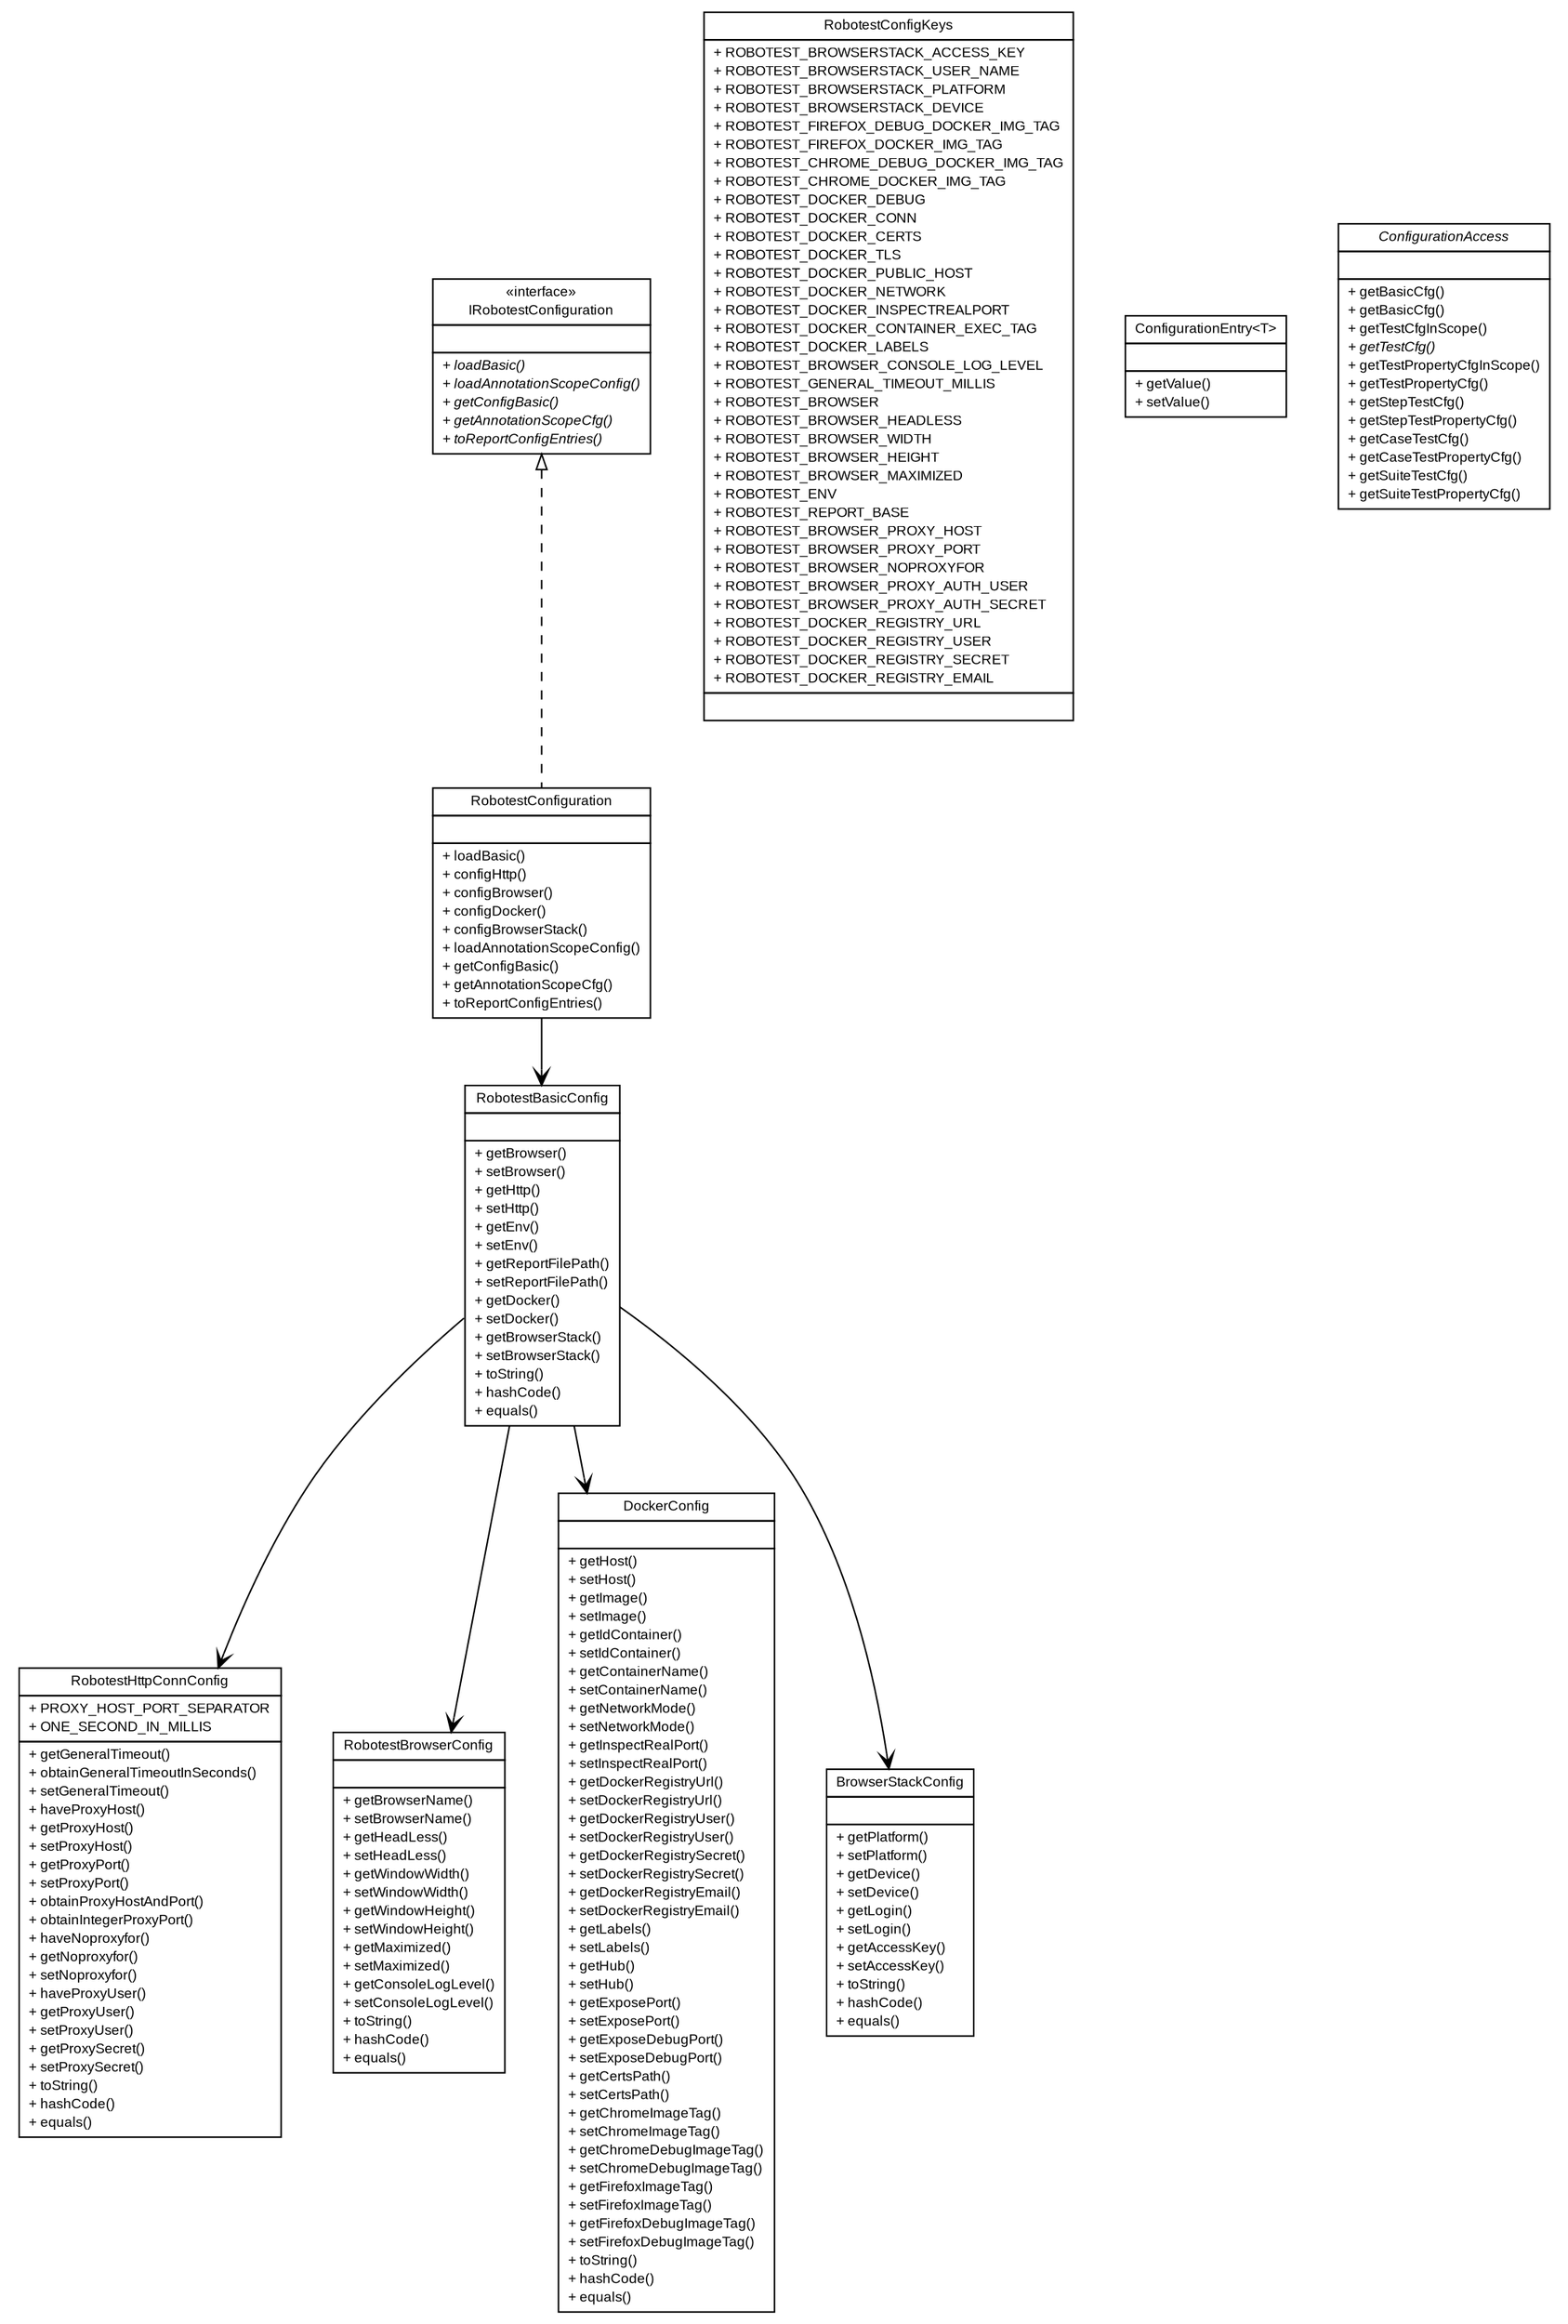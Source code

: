#!/usr/local/bin/dot
#
# Class diagram 
# Generated by UMLGraph version R5_6-24-gf6e263 (https://www.umlgraph.org/)
#

digraph G {
	edge [fontname="arial",fontsize=10,labelfontname="arial",labelfontsize=10];
	node [fontname="arial",fontsize=10,shape=plaintext];
	nodesep=0.25;
	ranksep=0.5;
	// com.castinfo.devops.robotest.config.RobotestHttpConnConfig
	c47 [label=<<table title="com.castinfo.devops.robotest.config.RobotestHttpConnConfig" border="0" cellborder="1" cellspacing="0" cellpadding="2" port="p" href="./RobotestHttpConnConfig.html">
		<tr><td><table border="0" cellspacing="0" cellpadding="1">
<tr><td align="center" balign="center"> RobotestHttpConnConfig </td></tr>
		</table></td></tr>
		<tr><td><table border="0" cellspacing="0" cellpadding="1">
<tr><td align="left" balign="left"> + PROXY_HOST_PORT_SEPARATOR </td></tr>
<tr><td align="left" balign="left"> + ONE_SECOND_IN_MILLIS </td></tr>
		</table></td></tr>
		<tr><td><table border="0" cellspacing="0" cellpadding="1">
<tr><td align="left" balign="left"> + getGeneralTimeout() </td></tr>
<tr><td align="left" balign="left"> + obtainGeneralTimeoutInSeconds() </td></tr>
<tr><td align="left" balign="left"> + setGeneralTimeout() </td></tr>
<tr><td align="left" balign="left"> + haveProxyHost() </td></tr>
<tr><td align="left" balign="left"> + getProxyHost() </td></tr>
<tr><td align="left" balign="left"> + setProxyHost() </td></tr>
<tr><td align="left" balign="left"> + getProxyPort() </td></tr>
<tr><td align="left" balign="left"> + setProxyPort() </td></tr>
<tr><td align="left" balign="left"> + obtainProxyHostAndPort() </td></tr>
<tr><td align="left" balign="left"> + obtainIntegerProxyPort() </td></tr>
<tr><td align="left" balign="left"> + haveNoproxyfor() </td></tr>
<tr><td align="left" balign="left"> + getNoproxyfor() </td></tr>
<tr><td align="left" balign="left"> + setNoproxyfor() </td></tr>
<tr><td align="left" balign="left"> + haveProxyUser() </td></tr>
<tr><td align="left" balign="left"> + getProxyUser() </td></tr>
<tr><td align="left" balign="left"> + setProxyUser() </td></tr>
<tr><td align="left" balign="left"> + getProxySecret() </td></tr>
<tr><td align="left" balign="left"> + setProxySecret() </td></tr>
<tr><td align="left" balign="left"> + toString() </td></tr>
<tr><td align="left" balign="left"> + hashCode() </td></tr>
<tr><td align="left" balign="left"> + equals() </td></tr>
		</table></td></tr>
		</table>>, URL="./RobotestHttpConnConfig.html", fontname="arial", fontcolor="black", fontsize=9.0];
	// com.castinfo.devops.robotest.config.RobotestConfiguration
	c48 [label=<<table title="com.castinfo.devops.robotest.config.RobotestConfiguration" border="0" cellborder="1" cellspacing="0" cellpadding="2" port="p" href="./RobotestConfiguration.html">
		<tr><td><table border="0" cellspacing="0" cellpadding="1">
<tr><td align="center" balign="center"> RobotestConfiguration </td></tr>
		</table></td></tr>
		<tr><td><table border="0" cellspacing="0" cellpadding="1">
<tr><td align="left" balign="left">  </td></tr>
		</table></td></tr>
		<tr><td><table border="0" cellspacing="0" cellpadding="1">
<tr><td align="left" balign="left"> + loadBasic() </td></tr>
<tr><td align="left" balign="left"> + configHttp() </td></tr>
<tr><td align="left" balign="left"> + configBrowser() </td></tr>
<tr><td align="left" balign="left"> + configDocker() </td></tr>
<tr><td align="left" balign="left"> + configBrowserStack() </td></tr>
<tr><td align="left" balign="left"> + loadAnnotationScopeConfig() </td></tr>
<tr><td align="left" balign="left"> + getConfigBasic() </td></tr>
<tr><td align="left" balign="left"> + getAnnotationScopeCfg() </td></tr>
<tr><td align="left" balign="left"> + toReportConfigEntries() </td></tr>
		</table></td></tr>
		</table>>, URL="./RobotestConfiguration.html", fontname="arial", fontcolor="black", fontsize=9.0];
	// com.castinfo.devops.robotest.config.RobotestConfigKeys
	c49 [label=<<table title="com.castinfo.devops.robotest.config.RobotestConfigKeys" border="0" cellborder="1" cellspacing="0" cellpadding="2" port="p" href="./RobotestConfigKeys.html">
		<tr><td><table border="0" cellspacing="0" cellpadding="1">
<tr><td align="center" balign="center"> RobotestConfigKeys </td></tr>
		</table></td></tr>
		<tr><td><table border="0" cellspacing="0" cellpadding="1">
<tr><td align="left" balign="left"> + ROBOTEST_BROWSERSTACK_ACCESS_KEY </td></tr>
<tr><td align="left" balign="left"> + ROBOTEST_BROWSERSTACK_USER_NAME </td></tr>
<tr><td align="left" balign="left"> + ROBOTEST_BROWSERSTACK_PLATFORM </td></tr>
<tr><td align="left" balign="left"> + ROBOTEST_BROWSERSTACK_DEVICE </td></tr>
<tr><td align="left" balign="left"> + ROBOTEST_FIREFOX_DEBUG_DOCKER_IMG_TAG </td></tr>
<tr><td align="left" balign="left"> + ROBOTEST_FIREFOX_DOCKER_IMG_TAG </td></tr>
<tr><td align="left" balign="left"> + ROBOTEST_CHROME_DEBUG_DOCKER_IMG_TAG </td></tr>
<tr><td align="left" balign="left"> + ROBOTEST_CHROME_DOCKER_IMG_TAG </td></tr>
<tr><td align="left" balign="left"> + ROBOTEST_DOCKER_DEBUG </td></tr>
<tr><td align="left" balign="left"> + ROBOTEST_DOCKER_CONN </td></tr>
<tr><td align="left" balign="left"> + ROBOTEST_DOCKER_CERTS </td></tr>
<tr><td align="left" balign="left"> + ROBOTEST_DOCKER_TLS </td></tr>
<tr><td align="left" balign="left"> + ROBOTEST_DOCKER_PUBLIC_HOST </td></tr>
<tr><td align="left" balign="left"> + ROBOTEST_DOCKER_NETWORK </td></tr>
<tr><td align="left" balign="left"> + ROBOTEST_DOCKER_INSPECTREALPORT </td></tr>
<tr><td align="left" balign="left"> + ROBOTEST_DOCKER_CONTAINER_EXEC_TAG </td></tr>
<tr><td align="left" balign="left"> + ROBOTEST_DOCKER_LABELS </td></tr>
<tr><td align="left" balign="left"> + ROBOTEST_BROWSER_CONSOLE_LOG_LEVEL </td></tr>
<tr><td align="left" balign="left"> + ROBOTEST_GENERAL_TIMEOUT_MILLIS </td></tr>
<tr><td align="left" balign="left"> + ROBOTEST_BROWSER </td></tr>
<tr><td align="left" balign="left"> + ROBOTEST_BROWSER_HEADLESS </td></tr>
<tr><td align="left" balign="left"> + ROBOTEST_BROWSER_WIDTH </td></tr>
<tr><td align="left" balign="left"> + ROBOTEST_BROWSER_HEIGHT </td></tr>
<tr><td align="left" balign="left"> + ROBOTEST_BROWSER_MAXIMIZED </td></tr>
<tr><td align="left" balign="left"> + ROBOTEST_ENV </td></tr>
<tr><td align="left" balign="left"> + ROBOTEST_REPORT_BASE </td></tr>
<tr><td align="left" balign="left"> + ROBOTEST_BROWSER_PROXY_HOST </td></tr>
<tr><td align="left" balign="left"> + ROBOTEST_BROWSER_PROXY_PORT </td></tr>
<tr><td align="left" balign="left"> + ROBOTEST_BROWSER_NOPROXYFOR </td></tr>
<tr><td align="left" balign="left"> + ROBOTEST_BROWSER_PROXY_AUTH_USER </td></tr>
<tr><td align="left" balign="left"> + ROBOTEST_BROWSER_PROXY_AUTH_SECRET </td></tr>
<tr><td align="left" balign="left"> + ROBOTEST_DOCKER_REGISTRY_URL </td></tr>
<tr><td align="left" balign="left"> + ROBOTEST_DOCKER_REGISTRY_USER </td></tr>
<tr><td align="left" balign="left"> + ROBOTEST_DOCKER_REGISTRY_SECRET </td></tr>
<tr><td align="left" balign="left"> + ROBOTEST_DOCKER_REGISTRY_EMAIL </td></tr>
		</table></td></tr>
		<tr><td><table border="0" cellspacing="0" cellpadding="1">
<tr><td align="left" balign="left">  </td></tr>
		</table></td></tr>
		</table>>, URL="./RobotestConfigKeys.html", fontname="arial", fontcolor="black", fontsize=9.0];
	// com.castinfo.devops.robotest.config.RobotestBrowserConfig
	c50 [label=<<table title="com.castinfo.devops.robotest.config.RobotestBrowserConfig" border="0" cellborder="1" cellspacing="0" cellpadding="2" port="p" href="./RobotestBrowserConfig.html">
		<tr><td><table border="0" cellspacing="0" cellpadding="1">
<tr><td align="center" balign="center"> RobotestBrowserConfig </td></tr>
		</table></td></tr>
		<tr><td><table border="0" cellspacing="0" cellpadding="1">
<tr><td align="left" balign="left">  </td></tr>
		</table></td></tr>
		<tr><td><table border="0" cellspacing="0" cellpadding="1">
<tr><td align="left" balign="left"> + getBrowserName() </td></tr>
<tr><td align="left" balign="left"> + setBrowserName() </td></tr>
<tr><td align="left" balign="left"> + getHeadLess() </td></tr>
<tr><td align="left" balign="left"> + setHeadLess() </td></tr>
<tr><td align="left" balign="left"> + getWindowWidth() </td></tr>
<tr><td align="left" balign="left"> + setWindowWidth() </td></tr>
<tr><td align="left" balign="left"> + getWindowHeight() </td></tr>
<tr><td align="left" balign="left"> + setWindowHeight() </td></tr>
<tr><td align="left" balign="left"> + getMaximized() </td></tr>
<tr><td align="left" balign="left"> + setMaximized() </td></tr>
<tr><td align="left" balign="left"> + getConsoleLogLevel() </td></tr>
<tr><td align="left" balign="left"> + setConsoleLogLevel() </td></tr>
<tr><td align="left" balign="left"> + toString() </td></tr>
<tr><td align="left" balign="left"> + hashCode() </td></tr>
<tr><td align="left" balign="left"> + equals() </td></tr>
		</table></td></tr>
		</table>>, URL="./RobotestBrowserConfig.html", fontname="arial", fontcolor="black", fontsize=9.0];
	// com.castinfo.devops.robotest.config.RobotestBasicConfig
	c51 [label=<<table title="com.castinfo.devops.robotest.config.RobotestBasicConfig" border="0" cellborder="1" cellspacing="0" cellpadding="2" port="p" href="./RobotestBasicConfig.html">
		<tr><td><table border="0" cellspacing="0" cellpadding="1">
<tr><td align="center" balign="center"> RobotestBasicConfig </td></tr>
		</table></td></tr>
		<tr><td><table border="0" cellspacing="0" cellpadding="1">
<tr><td align="left" balign="left">  </td></tr>
		</table></td></tr>
		<tr><td><table border="0" cellspacing="0" cellpadding="1">
<tr><td align="left" balign="left"> + getBrowser() </td></tr>
<tr><td align="left" balign="left"> + setBrowser() </td></tr>
<tr><td align="left" balign="left"> + getHttp() </td></tr>
<tr><td align="left" balign="left"> + setHttp() </td></tr>
<tr><td align="left" balign="left"> + getEnv() </td></tr>
<tr><td align="left" balign="left"> + setEnv() </td></tr>
<tr><td align="left" balign="left"> + getReportFilePath() </td></tr>
<tr><td align="left" balign="left"> + setReportFilePath() </td></tr>
<tr><td align="left" balign="left"> + getDocker() </td></tr>
<tr><td align="left" balign="left"> + setDocker() </td></tr>
<tr><td align="left" balign="left"> + getBrowserStack() </td></tr>
<tr><td align="left" balign="left"> + setBrowserStack() </td></tr>
<tr><td align="left" balign="left"> + toString() </td></tr>
<tr><td align="left" balign="left"> + hashCode() </td></tr>
<tr><td align="left" balign="left"> + equals() </td></tr>
		</table></td></tr>
		</table>>, URL="./RobotestBasicConfig.html", fontname="arial", fontcolor="black", fontsize=9.0];
	// com.castinfo.devops.robotest.config.IRobotestConfiguration
	c52 [label=<<table title="com.castinfo.devops.robotest.config.IRobotestConfiguration" border="0" cellborder="1" cellspacing="0" cellpadding="2" port="p" href="./IRobotestConfiguration.html">
		<tr><td><table border="0" cellspacing="0" cellpadding="1">
<tr><td align="center" balign="center"> &#171;interface&#187; </td></tr>
<tr><td align="center" balign="center"> IRobotestConfiguration </td></tr>
		</table></td></tr>
		<tr><td><table border="0" cellspacing="0" cellpadding="1">
<tr><td align="left" balign="left">  </td></tr>
		</table></td></tr>
		<tr><td><table border="0" cellspacing="0" cellpadding="1">
<tr><td align="left" balign="left"><font face="arial italic" point-size="9.0"> + loadBasic() </font></td></tr>
<tr><td align="left" balign="left"><font face="arial italic" point-size="9.0"> + loadAnnotationScopeConfig() </font></td></tr>
<tr><td align="left" balign="left"><font face="arial italic" point-size="9.0"> + getConfigBasic() </font></td></tr>
<tr><td align="left" balign="left"><font face="arial italic" point-size="9.0"> + getAnnotationScopeCfg() </font></td></tr>
<tr><td align="left" balign="left"><font face="arial italic" point-size="9.0"> + toReportConfigEntries() </font></td></tr>
		</table></td></tr>
		</table>>, URL="./IRobotestConfiguration.html", fontname="arial", fontcolor="black", fontsize=9.0];
	// com.castinfo.devops.robotest.config.DockerConfig
	c53 [label=<<table title="com.castinfo.devops.robotest.config.DockerConfig" border="0" cellborder="1" cellspacing="0" cellpadding="2" port="p" href="./DockerConfig.html">
		<tr><td><table border="0" cellspacing="0" cellpadding="1">
<tr><td align="center" balign="center"> DockerConfig </td></tr>
		</table></td></tr>
		<tr><td><table border="0" cellspacing="0" cellpadding="1">
<tr><td align="left" balign="left">  </td></tr>
		</table></td></tr>
		<tr><td><table border="0" cellspacing="0" cellpadding="1">
<tr><td align="left" balign="left"> + getHost() </td></tr>
<tr><td align="left" balign="left"> + setHost() </td></tr>
<tr><td align="left" balign="left"> + getImage() </td></tr>
<tr><td align="left" balign="left"> + setImage() </td></tr>
<tr><td align="left" balign="left"> + getIdContainer() </td></tr>
<tr><td align="left" balign="left"> + setIdContainer() </td></tr>
<tr><td align="left" balign="left"> + getContainerName() </td></tr>
<tr><td align="left" balign="left"> + setContainerName() </td></tr>
<tr><td align="left" balign="left"> + getNetworkMode() </td></tr>
<tr><td align="left" balign="left"> + setNetworkMode() </td></tr>
<tr><td align="left" balign="left"> + getInspectRealPort() </td></tr>
<tr><td align="left" balign="left"> + setInspectRealPort() </td></tr>
<tr><td align="left" balign="left"> + getDockerRegistryUrl() </td></tr>
<tr><td align="left" balign="left"> + setDockerRegistryUrl() </td></tr>
<tr><td align="left" balign="left"> + getDockerRegistryUser() </td></tr>
<tr><td align="left" balign="left"> + setDockerRegistryUser() </td></tr>
<tr><td align="left" balign="left"> + getDockerRegistrySecret() </td></tr>
<tr><td align="left" balign="left"> + setDockerRegistrySecret() </td></tr>
<tr><td align="left" balign="left"> + getDockerRegistryEmail() </td></tr>
<tr><td align="left" balign="left"> + setDockerRegistryEmail() </td></tr>
<tr><td align="left" balign="left"> + getLabels() </td></tr>
<tr><td align="left" balign="left"> + setLabels() </td></tr>
<tr><td align="left" balign="left"> + getHub() </td></tr>
<tr><td align="left" balign="left"> + setHub() </td></tr>
<tr><td align="left" balign="left"> + getExposePort() </td></tr>
<tr><td align="left" balign="left"> + setExposePort() </td></tr>
<tr><td align="left" balign="left"> + getExposeDebugPort() </td></tr>
<tr><td align="left" balign="left"> + setExposeDebugPort() </td></tr>
<tr><td align="left" balign="left"> + getCertsPath() </td></tr>
<tr><td align="left" balign="left"> + setCertsPath() </td></tr>
<tr><td align="left" balign="left"> + getChromeImageTag() </td></tr>
<tr><td align="left" balign="left"> + setChromeImageTag() </td></tr>
<tr><td align="left" balign="left"> + getChromeDebugImageTag() </td></tr>
<tr><td align="left" balign="left"> + setChromeDebugImageTag() </td></tr>
<tr><td align="left" balign="left"> + getFirefoxImageTag() </td></tr>
<tr><td align="left" balign="left"> + setFirefoxImageTag() </td></tr>
<tr><td align="left" balign="left"> + getFirefoxDebugImageTag() </td></tr>
<tr><td align="left" balign="left"> + setFirefoxDebugImageTag() </td></tr>
<tr><td align="left" balign="left"> + toString() </td></tr>
<tr><td align="left" balign="left"> + hashCode() </td></tr>
<tr><td align="left" balign="left"> + equals() </td></tr>
		</table></td></tr>
		</table>>, URL="./DockerConfig.html", fontname="arial", fontcolor="black", fontsize=9.0];
	// com.castinfo.devops.robotest.config.ConfigurationEntry<T>
	c54 [label=<<table title="com.castinfo.devops.robotest.config.ConfigurationEntry" border="0" cellborder="1" cellspacing="0" cellpadding="2" port="p" href="./ConfigurationEntry.html">
		<tr><td><table border="0" cellspacing="0" cellpadding="1">
<tr><td align="center" balign="center"> ConfigurationEntry&lt;T&gt; </td></tr>
		</table></td></tr>
		<tr><td><table border="0" cellspacing="0" cellpadding="1">
<tr><td align="left" balign="left">  </td></tr>
		</table></td></tr>
		<tr><td><table border="0" cellspacing="0" cellpadding="1">
<tr><td align="left" balign="left"> + getValue() </td></tr>
<tr><td align="left" balign="left"> + setValue() </td></tr>
		</table></td></tr>
		</table>>, URL="./ConfigurationEntry.html", fontname="arial", fontcolor="black", fontsize=9.0];
	// com.castinfo.devops.robotest.config.ConfigurationAccess
	c55 [label=<<table title="com.castinfo.devops.robotest.config.ConfigurationAccess" border="0" cellborder="1" cellspacing="0" cellpadding="2" port="p" href="./ConfigurationAccess.html">
		<tr><td><table border="0" cellspacing="0" cellpadding="1">
<tr><td align="center" balign="center"><font face="arial italic"> ConfigurationAccess </font></td></tr>
		</table></td></tr>
		<tr><td><table border="0" cellspacing="0" cellpadding="1">
<tr><td align="left" balign="left">  </td></tr>
		</table></td></tr>
		<tr><td><table border="0" cellspacing="0" cellpadding="1">
<tr><td align="left" balign="left"> + getBasicCfg() </td></tr>
<tr><td align="left" balign="left"> + getBasicCfg() </td></tr>
<tr><td align="left" balign="left"> + getTestCfgInScope() </td></tr>
<tr><td align="left" balign="left"><font face="arial italic" point-size="9.0"> + getTestCfg() </font></td></tr>
<tr><td align="left" balign="left"> + getTestPropertyCfgInScope() </td></tr>
<tr><td align="left" balign="left"> + getTestPropertyCfg() </td></tr>
<tr><td align="left" balign="left"> + getStepTestCfg() </td></tr>
<tr><td align="left" balign="left"> + getStepTestPropertyCfg() </td></tr>
<tr><td align="left" balign="left"> + getCaseTestCfg() </td></tr>
<tr><td align="left" balign="left"> + getCaseTestPropertyCfg() </td></tr>
<tr><td align="left" balign="left"> + getSuiteTestCfg() </td></tr>
<tr><td align="left" balign="left"> + getSuiteTestPropertyCfg() </td></tr>
		</table></td></tr>
		</table>>, URL="./ConfigurationAccess.html", fontname="arial", fontcolor="black", fontsize=9.0];
	// com.castinfo.devops.robotest.config.BrowserStackConfig
	c56 [label=<<table title="com.castinfo.devops.robotest.config.BrowserStackConfig" border="0" cellborder="1" cellspacing="0" cellpadding="2" port="p" href="./BrowserStackConfig.html">
		<tr><td><table border="0" cellspacing="0" cellpadding="1">
<tr><td align="center" balign="center"> BrowserStackConfig </td></tr>
		</table></td></tr>
		<tr><td><table border="0" cellspacing="0" cellpadding="1">
<tr><td align="left" balign="left">  </td></tr>
		</table></td></tr>
		<tr><td><table border="0" cellspacing="0" cellpadding="1">
<tr><td align="left" balign="left"> + getPlatform() </td></tr>
<tr><td align="left" balign="left"> + setPlatform() </td></tr>
<tr><td align="left" balign="left"> + getDevice() </td></tr>
<tr><td align="left" balign="left"> + setDevice() </td></tr>
<tr><td align="left" balign="left"> + getLogin() </td></tr>
<tr><td align="left" balign="left"> + setLogin() </td></tr>
<tr><td align="left" balign="left"> + getAccessKey() </td></tr>
<tr><td align="left" balign="left"> + setAccessKey() </td></tr>
<tr><td align="left" balign="left"> + toString() </td></tr>
<tr><td align="left" balign="left"> + hashCode() </td></tr>
<tr><td align="left" balign="left"> + equals() </td></tr>
		</table></td></tr>
		</table>>, URL="./BrowserStackConfig.html", fontname="arial", fontcolor="black", fontsize=9.0];
	//com.castinfo.devops.robotest.config.RobotestConfiguration implements com.castinfo.devops.robotest.config.IRobotestConfiguration
	c52:p -> c48:p [dir=back,arrowtail=empty,style=dashed];
	// com.castinfo.devops.robotest.config.RobotestConfiguration NAVASSOC com.castinfo.devops.robotest.config.RobotestBasicConfig
	c48:p -> c51:p [taillabel="", label="", headlabel="", fontname="arial", fontcolor="black", fontsize=10.0, color="black", arrowhead=open];
	// com.castinfo.devops.robotest.config.RobotestBasicConfig NAVASSOC com.castinfo.devops.robotest.config.RobotestBrowserConfig
	c51:p -> c50:p [taillabel="", label="", headlabel="", fontname="arial", fontcolor="black", fontsize=10.0, color="black", arrowhead=open];
	// com.castinfo.devops.robotest.config.RobotestBasicConfig NAVASSOC com.castinfo.devops.robotest.config.RobotestHttpConnConfig
	c51:p -> c47:p [taillabel="", label="", headlabel="", fontname="arial", fontcolor="black", fontsize=10.0, color="black", arrowhead=open];
	// com.castinfo.devops.robotest.config.RobotestBasicConfig NAVASSOC com.castinfo.devops.robotest.config.DockerConfig
	c51:p -> c53:p [taillabel="", label="", headlabel="", fontname="arial", fontcolor="black", fontsize=10.0, color="black", arrowhead=open];
	// com.castinfo.devops.robotest.config.RobotestBasicConfig NAVASSOC com.castinfo.devops.robotest.config.BrowserStackConfig
	c51:p -> c56:p [taillabel="", label="", headlabel="", fontname="arial", fontcolor="black", fontsize=10.0, color="black", arrowhead=open];
}

